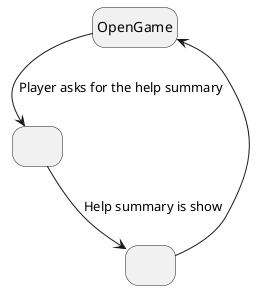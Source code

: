 @startuml Player Request Help Summary
hide empty description 
state " " as 1
state " " as 2
OpenGame -down-> 1: Player asks for the help summary
1 --> 2: Help summary is show
2-up-> OpenGame
@enduml
